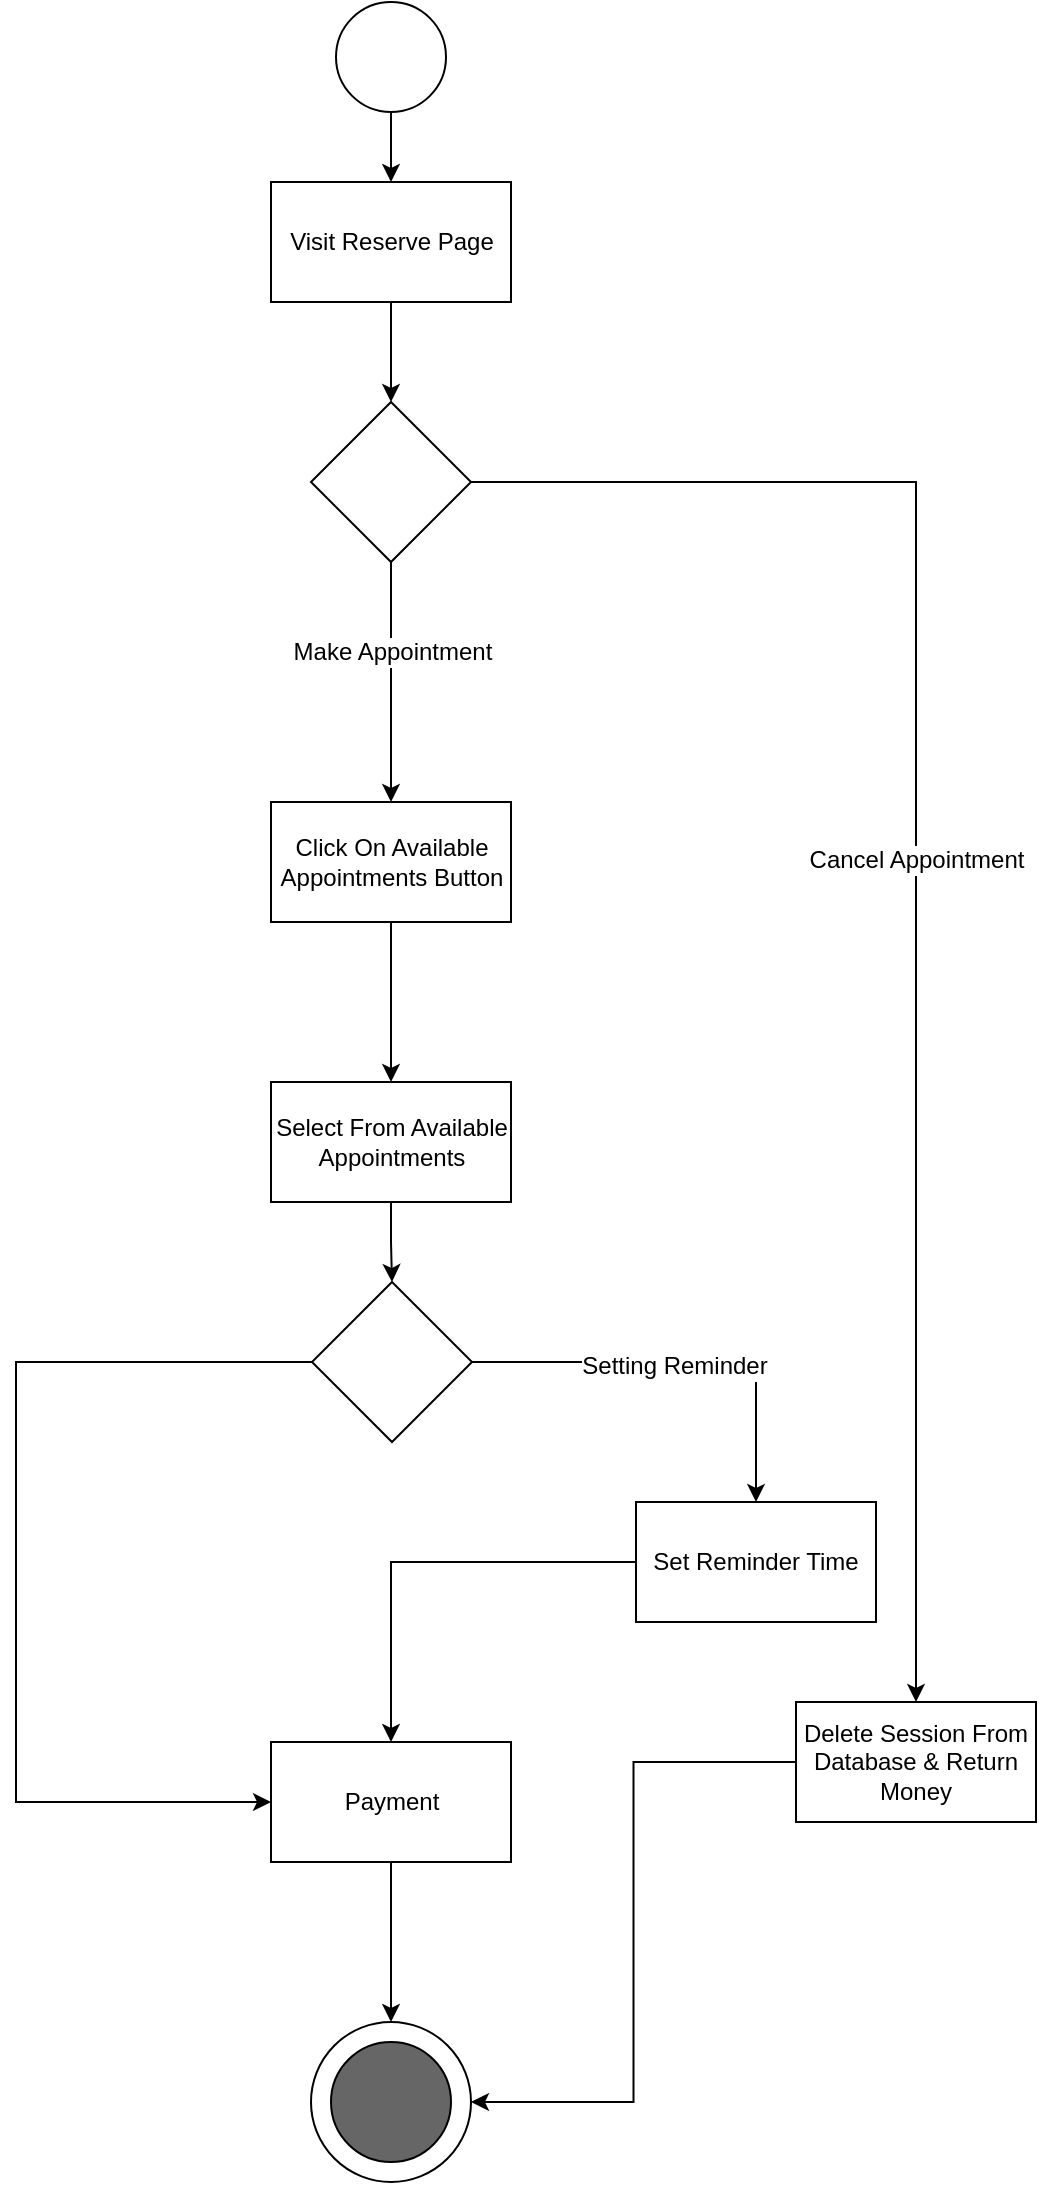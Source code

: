 <mxfile version="10.6.0" type="github"><diagram id="lOuWpRO4ksR5cTho7umR" name="Page-1"><mxGraphModel dx="918" dy="616" grid="1" gridSize="10" guides="1" tooltips="1" connect="1" arrows="1" fold="1" page="1" pageScale="1" pageWidth="850" pageHeight="1100" math="0" shadow="0"><root><mxCell id="0"/><mxCell id="1" parent="0"/><mxCell id="LQdmacypS53rBEiHCjCl-3" value="" style="edgeStyle=orthogonalEdgeStyle;rounded=0;orthogonalLoop=1;jettySize=auto;html=1;entryX=0.5;entryY=0;entryDx=0;entryDy=0;" parent="1" source="LQdmacypS53rBEiHCjCl-1" target="LQdmacypS53rBEiHCjCl-4" edge="1"><mxGeometry relative="1" as="geometry"><mxPoint x="397.5" y="195" as="targetPoint"/></mxGeometry></mxCell><mxCell id="LQdmacypS53rBEiHCjCl-1" value="" style="ellipse;whiteSpace=wrap;html=1;aspect=fixed;" parent="1" vertex="1"><mxGeometry x="370" y="60" width="55" height="55" as="geometry"/></mxCell><mxCell id="LQdmacypS53rBEiHCjCl-43" value="" style="edgeStyle=orthogonalEdgeStyle;rounded=0;orthogonalLoop=1;jettySize=auto;html=1;" parent="1" source="LQdmacypS53rBEiHCjCl-4" target="LQdmacypS53rBEiHCjCl-41" edge="1"><mxGeometry relative="1" as="geometry"/></mxCell><mxCell id="LQdmacypS53rBEiHCjCl-4" value="Visit Reserve Page" style="rounded=0;whiteSpace=wrap;html=1;" parent="1" vertex="1"><mxGeometry x="337.5" y="150" width="120" height="60" as="geometry"/></mxCell><mxCell id="LQdmacypS53rBEiHCjCl-18" value="" style="edgeStyle=orthogonalEdgeStyle;rounded=0;orthogonalLoop=1;jettySize=auto;html=1;" parent="1" source="LQdmacypS53rBEiHCjCl-11" target="LQdmacypS53rBEiHCjCl-17" edge="1"><mxGeometry relative="1" as="geometry"/></mxCell><mxCell id="LQdmacypS53rBEiHCjCl-11" value="Click On Available Appointments Button&lt;br&gt;" style="rounded=0;whiteSpace=wrap;html=1;" parent="1" vertex="1"><mxGeometry x="337.5" y="460" width="120" height="60" as="geometry"/></mxCell><mxCell id="LQdmacypS53rBEiHCjCl-20" value="" style="edgeStyle=orthogonalEdgeStyle;rounded=0;orthogonalLoop=1;jettySize=auto;html=1;" parent="1" source="LQdmacypS53rBEiHCjCl-17" target="LQdmacypS53rBEiHCjCl-19" edge="1"><mxGeometry relative="1" as="geometry"/></mxCell><mxCell id="LQdmacypS53rBEiHCjCl-17" value="Select From Available Appointments&lt;br&gt;" style="rounded=0;whiteSpace=wrap;html=1;" parent="1" vertex="1"><mxGeometry x="337.5" y="600" width="120" height="60" as="geometry"/></mxCell><mxCell id="LQdmacypS53rBEiHCjCl-15" value="" style="ellipse;whiteSpace=wrap;html=1;aspect=fixed;shadow=0;fillColor=#FFFFFF;gradientColor=none;" parent="1" vertex="1"><mxGeometry x="357.5" y="1070" width="80" height="80" as="geometry"/></mxCell><mxCell id="LQdmacypS53rBEiHCjCl-16" value="" style="ellipse;whiteSpace=wrap;html=1;aspect=fixed;shadow=0;fillColor=#666666;gradientColor=none;" parent="1" vertex="1"><mxGeometry x="367.5" y="1080" width="60" height="60" as="geometry"/></mxCell><mxCell id="LQdmacypS53rBEiHCjCl-27" value="" style="edgeStyle=orthogonalEdgeStyle;rounded=0;orthogonalLoop=1;jettySize=auto;html=1;" parent="1" source="LQdmacypS53rBEiHCjCl-19" target="LQdmacypS53rBEiHCjCl-23" edge="1"><mxGeometry relative="1" as="geometry"/></mxCell><mxCell id="LQdmacypS53rBEiHCjCl-35" value="Setting Reminder&lt;br&gt;" style="text;html=1;resizable=0;points=[];align=center;verticalAlign=middle;labelBackgroundColor=#ffffff;" parent="LQdmacypS53rBEiHCjCl-27" vertex="1" connectable="0"><mxGeometry x="-0.047" y="-2" relative="1" as="geometry"><mxPoint as="offset"/></mxGeometry></mxCell><mxCell id="LQdmacypS53rBEiHCjCl-19" value="" style="rhombus;whiteSpace=wrap;html=1;" parent="1" vertex="1"><mxGeometry x="358" y="700" width="80" height="80" as="geometry"/></mxCell><mxCell id="LQdmacypS53rBEiHCjCl-30" value="" style="edgeStyle=orthogonalEdgeStyle;rounded=0;orthogonalLoop=1;jettySize=auto;html=1;" parent="1" source="LQdmacypS53rBEiHCjCl-23" target="LQdmacypS53rBEiHCjCl-29" edge="1"><mxGeometry relative="1" as="geometry"/></mxCell><mxCell id="LQdmacypS53rBEiHCjCl-23" value="Set Reminder Time" style="rounded=0;whiteSpace=wrap;html=1;" parent="1" vertex="1"><mxGeometry x="520" y="810" width="120" height="60" as="geometry"/></mxCell><mxCell id="LQdmacypS53rBEiHCjCl-31" value="" style="edgeStyle=orthogonalEdgeStyle;rounded=0;orthogonalLoop=1;jettySize=auto;html=1;exitX=0;exitY=0.5;exitDx=0;exitDy=0;" parent="1" source="LQdmacypS53rBEiHCjCl-19" target="LQdmacypS53rBEiHCjCl-29" edge="1"><mxGeometry relative="1" as="geometry"><mxPoint x="210" y="880" as="sourcePoint"/><Array as="points"><mxPoint x="210" y="740"/><mxPoint x="210" y="960"/></Array></mxGeometry></mxCell><mxCell id="LQdmacypS53rBEiHCjCl-32" value="" style="edgeStyle=orthogonalEdgeStyle;rounded=0;orthogonalLoop=1;jettySize=auto;html=1;" parent="1" source="LQdmacypS53rBEiHCjCl-29" target="LQdmacypS53rBEiHCjCl-15" edge="1"><mxGeometry relative="1" as="geometry"/></mxCell><mxCell id="LQdmacypS53rBEiHCjCl-29" value="Payment" style="rounded=0;whiteSpace=wrap;html=1;" parent="1" vertex="1"><mxGeometry x="337.5" y="930" width="120" height="60" as="geometry"/></mxCell><mxCell id="LQdmacypS53rBEiHCjCl-45" value="" style="edgeStyle=orthogonalEdgeStyle;rounded=0;orthogonalLoop=1;jettySize=auto;html=1;entryX=0.5;entryY=0;entryDx=0;entryDy=0;" parent="1" source="LQdmacypS53rBEiHCjCl-41" target="LQdmacypS53rBEiHCjCl-47" edge="1"><mxGeometry relative="1" as="geometry"><mxPoint x="740" y="900" as="targetPoint"/></mxGeometry></mxCell><mxCell id="LQdmacypS53rBEiHCjCl-46" value="Cancel Appointment" style="text;html=1;resizable=0;points=[];align=center;verticalAlign=middle;labelBackgroundColor=#ffffff;" parent="LQdmacypS53rBEiHCjCl-45" vertex="1" connectable="0"><mxGeometry x="-0.013" relative="1" as="geometry"><mxPoint as="offset"/></mxGeometry></mxCell><mxCell id="LQdmacypS53rBEiHCjCl-50" value="" style="edgeStyle=orthogonalEdgeStyle;rounded=0;orthogonalLoop=1;jettySize=auto;html=1;entryX=0.5;entryY=0;entryDx=0;entryDy=0;" parent="1" source="LQdmacypS53rBEiHCjCl-41" target="LQdmacypS53rBEiHCjCl-11" edge="1"><mxGeometry relative="1" as="geometry"><mxPoint x="397.5" y="380" as="targetPoint"/></mxGeometry></mxCell><mxCell id="LQdmacypS53rBEiHCjCl-52" value="Make Appointment" style="text;html=1;resizable=0;points=[];align=center;verticalAlign=middle;labelBackgroundColor=#ffffff;" parent="LQdmacypS53rBEiHCjCl-50" vertex="1" connectable="0"><mxGeometry x="-0.25" relative="1" as="geometry"><mxPoint as="offset"/></mxGeometry></mxCell><mxCell id="LQdmacypS53rBEiHCjCl-41" value="" style="rhombus;whiteSpace=wrap;html=1;" parent="1" vertex="1"><mxGeometry x="357.5" y="260" width="80" height="80" as="geometry"/></mxCell><mxCell id="LQdmacypS53rBEiHCjCl-49" value="" style="edgeStyle=orthogonalEdgeStyle;rounded=0;orthogonalLoop=1;jettySize=auto;html=1;entryX=1;entryY=0.5;entryDx=0;entryDy=0;" parent="1" source="LQdmacypS53rBEiHCjCl-47" target="LQdmacypS53rBEiHCjCl-15" edge="1"><mxGeometry relative="1" as="geometry"><mxPoint x="660" y="1050" as="targetPoint"/></mxGeometry></mxCell><mxCell id="LQdmacypS53rBEiHCjCl-47" value="Delete Session From Database &amp;amp; Return Money" style="rounded=0;whiteSpace=wrap;html=1;" parent="1" vertex="1"><mxGeometry x="600" y="910" width="120" height="60" as="geometry"/></mxCell></root></mxGraphModel></diagram></mxfile>